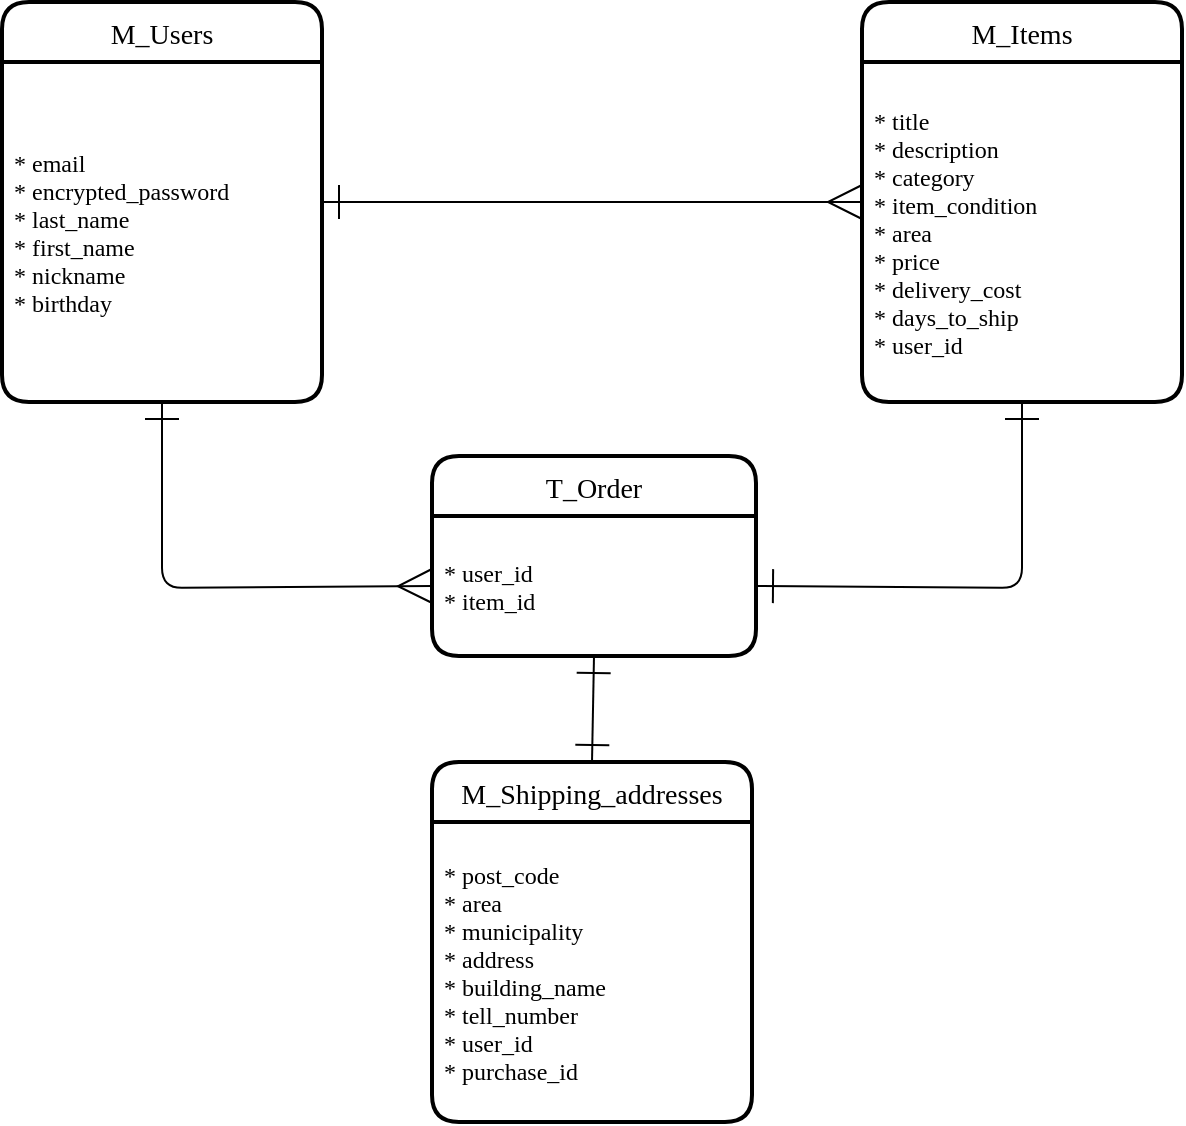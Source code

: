 <mxfile>
    <diagram id="2dr6vQVZ9ilvB36UCgYn" name="ページ1">
        <mxGraphModel dx="598" dy="318" grid="1" gridSize="10" guides="1" tooltips="1" connect="1" arrows="1" fold="1" page="1" pageScale="1" pageWidth="827" pageHeight="1169" math="0" shadow="0">
            <root>
                <mxCell id="0"/>
                <mxCell id="1" parent="0"/>
                <mxCell id="13" style="edgeStyle=none;html=1;entryX=0;entryY=0.5;entryDx=0;entryDy=0;fontFamily=Comic Sans MS;horizontal=1;endArrow=ERmany;endFill=0;strokeWidth=1;startArrow=ERone;startFill=0;startSize=15;endSize=15;" parent="1" source="2" target="9" edge="1">
                    <mxGeometry relative="1" as="geometry"/>
                </mxCell>
                <mxCell id="2" value="M_Users" style="swimlane;childLayout=stackLayout;horizontal=1;startSize=30;horizontalStack=0;rounded=1;fontSize=14;fontStyle=0;strokeWidth=2;resizeParent=0;resizeLast=1;shadow=0;dashed=0;align=center;fontFamily=Comic Sans MS;" parent="1" vertex="1">
                    <mxGeometry x="105" y="110" width="160" height="200" as="geometry"/>
                </mxCell>
                <mxCell id="3" value="* email&#10;* encrypted_password&#10;* last_name&#10;* first_name&#10;* nickname&#10;* birthday" style="align=left;strokeColor=none;fillColor=none;spacingLeft=4;fontSize=12;verticalAlign=middle;resizable=0;rotatable=0;part=1;fontFamily=Comic Sans MS;rounded=0;glass=0;horizontal=1;" parent="2" vertex="1">
                    <mxGeometry y="30" width="160" height="170" as="geometry"/>
                </mxCell>
                <mxCell id="9" value="M_Items" style="swimlane;childLayout=stackLayout;horizontal=1;startSize=30;horizontalStack=0;rounded=1;fontSize=14;fontStyle=0;strokeWidth=2;resizeParent=0;resizeLast=1;shadow=0;dashed=0;align=center;fontFamily=Comic Sans MS;" parent="1" vertex="1">
                    <mxGeometry x="535" y="110" width="160" height="200" as="geometry"/>
                </mxCell>
                <mxCell id="10" value="* title&#10;* description&#10;* category&#10;* item_condition&#10;* area&#10;* price&#10;* delivery_cost&#10;* days_to_ship&#10;* user_id" style="align=left;strokeColor=none;fillColor=none;spacingLeft=4;fontSize=12;verticalAlign=middle;resizable=0;rotatable=0;part=1;fontFamily=Comic Sans MS;rounded=0;glass=0;horizontal=1;" parent="9" vertex="1">
                    <mxGeometry y="30" width="160" height="170" as="geometry"/>
                </mxCell>
                <mxCell id="11" value="M_Shipping_addresses" style="swimlane;childLayout=stackLayout;horizontal=1;startSize=30;horizontalStack=0;rounded=1;fontSize=14;fontStyle=0;strokeWidth=2;resizeParent=0;resizeLast=1;shadow=0;dashed=0;align=center;fontFamily=Comic Sans MS;" parent="1" vertex="1">
                    <mxGeometry x="320" y="490" width="160" height="180" as="geometry"/>
                </mxCell>
                <mxCell id="12" value="* post_code&#10;* area&#10;* municipality&#10;* address&#10;* building_name&#10;* tell_number&#10;* user_id&#10;* purchase_id" style="align=left;strokeColor=none;fillColor=none;spacingLeft=4;fontSize=12;verticalAlign=middle;resizable=0;rotatable=0;part=1;fontFamily=Comic Sans MS;rounded=0;glass=0;horizontal=1;" parent="11" vertex="1">
                    <mxGeometry y="30" width="160" height="150" as="geometry"/>
                </mxCell>
                <mxCell id="14" style="edgeStyle=none;html=1;exitX=0.5;exitY=1;exitDx=0;exitDy=0;entryX=0;entryY=0.5;entryDx=0;entryDy=0;fontFamily=Comic Sans MS;startArrow=ERone;startFill=0;endArrow=ERmany;endFill=0;startSize=15;endSize=15;strokeWidth=1;" parent="1" source="3" target="17" edge="1">
                    <mxGeometry relative="1" as="geometry">
                        <Array as="points">
                            <mxPoint x="185" y="403"/>
                        </Array>
                    </mxGeometry>
                </mxCell>
                <mxCell id="15" style="edgeStyle=none;html=1;exitX=1;exitY=0.5;exitDx=0;exitDy=0;entryX=0.5;entryY=1;entryDx=0;entryDy=0;fontFamily=Comic Sans MS;startArrow=ERone;startFill=0;endArrow=ERone;endFill=0;startSize=15;endSize=15;strokeWidth=1;" parent="1" source="17" target="10" edge="1">
                    <mxGeometry relative="1" as="geometry">
                        <Array as="points">
                            <mxPoint x="615" y="403"/>
                        </Array>
                    </mxGeometry>
                </mxCell>
                <mxCell id="16" value="T_Order" style="swimlane;childLayout=stackLayout;horizontal=1;startSize=30;horizontalStack=0;rounded=1;fontSize=14;fontStyle=0;strokeWidth=2;resizeParent=0;resizeLast=1;shadow=0;dashed=0;align=center;fontFamily=Comic Sans MS;" parent="1" vertex="1">
                    <mxGeometry x="320" y="337" width="162" height="100" as="geometry"/>
                </mxCell>
                <mxCell id="17" value="* user_id&#10;* item_id" style="align=left;strokeColor=none;fillColor=none;spacingLeft=4;fontSize=12;verticalAlign=middle;resizable=0;rotatable=0;part=1;fontFamily=Comic Sans MS;rounded=0;glass=0;horizontal=1;" parent="16" vertex="1">
                    <mxGeometry y="30" width="162" height="70" as="geometry"/>
                </mxCell>
                <mxCell id="21" style="edgeStyle=none;html=1;fontFamily=Comic Sans MS;startArrow=ERone;startFill=0;endArrow=ERone;endFill=0;startSize=15;endSize=15;strokeWidth=1;jumpStyle=arc;entryX=0.5;entryY=0;entryDx=0;entryDy=0;exitX=0.5;exitY=1;exitDx=0;exitDy=0;" parent="1" source="17" target="11" edge="1">
                    <mxGeometry relative="1" as="geometry">
                        <mxPoint x="400" y="530" as="sourcePoint"/>
                        <mxPoint x="400" y="470" as="targetPoint"/>
                    </mxGeometry>
                </mxCell>
            </root>
        </mxGraphModel>
    </diagram>
</mxfile>